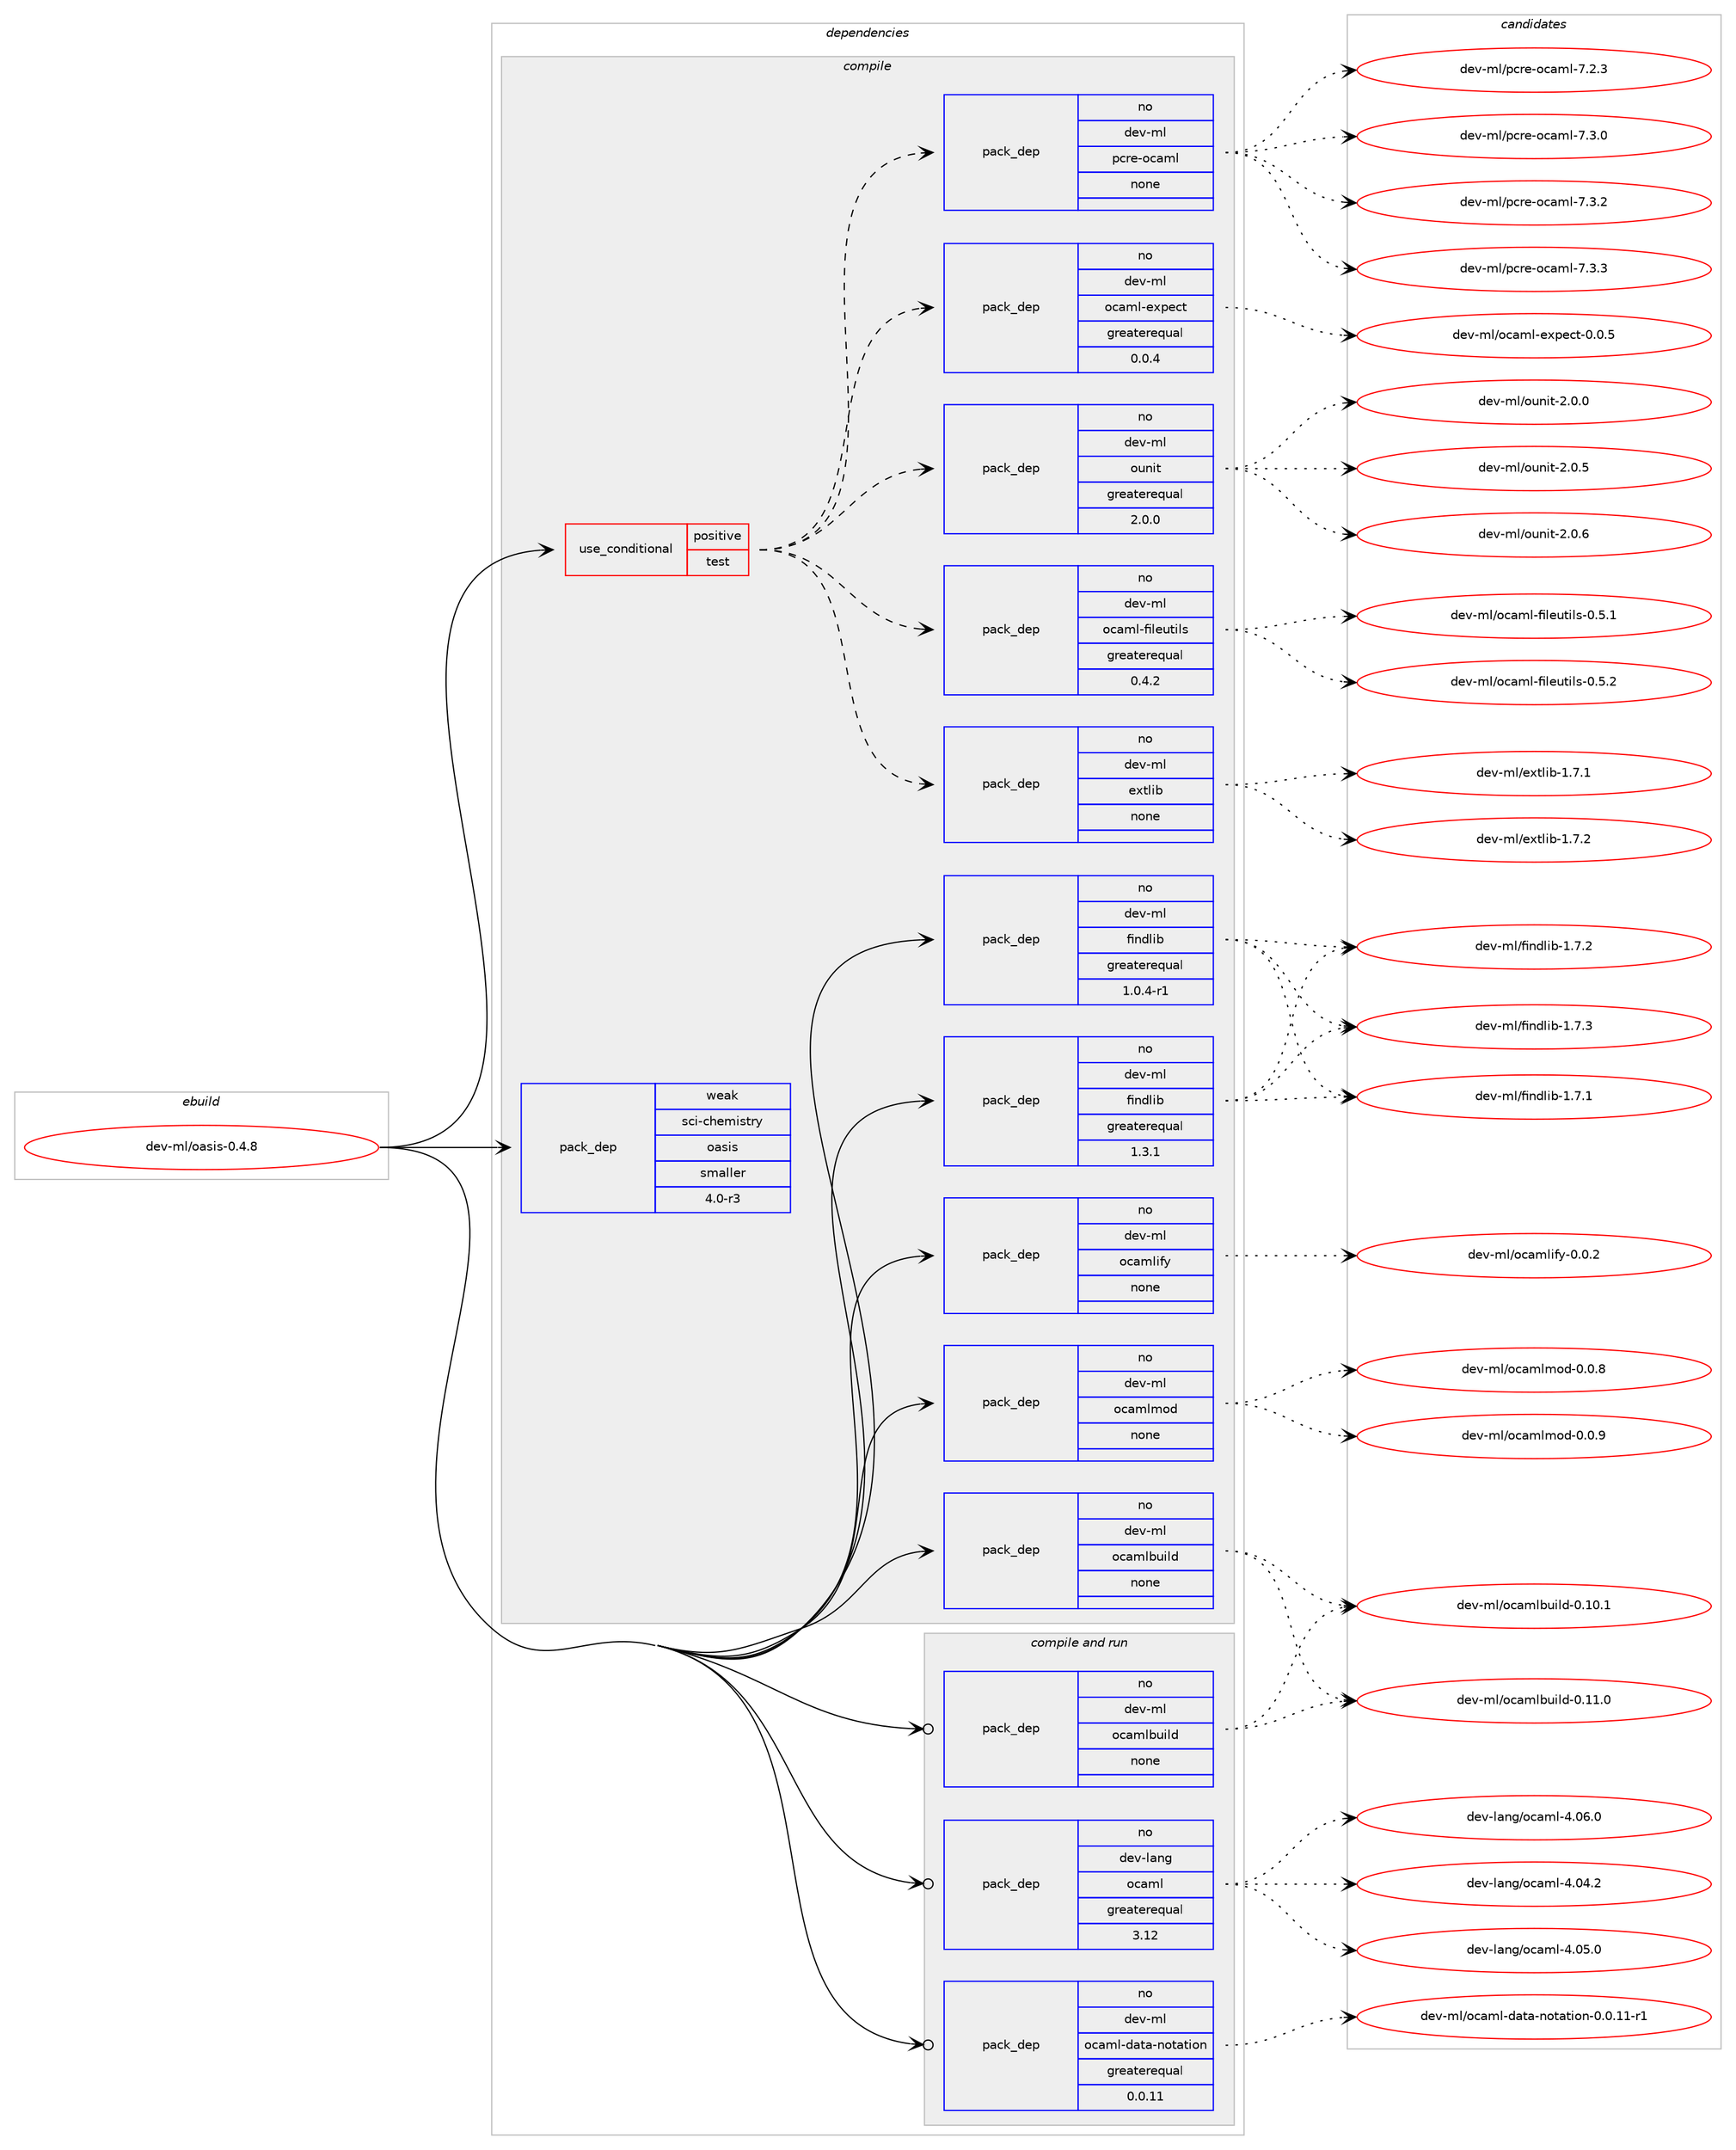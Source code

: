 digraph prolog {

# *************
# Graph options
# *************

newrank=true;
concentrate=true;
compound=true;
graph [rankdir=LR,fontname=Helvetica,fontsize=10,ranksep=1.5];#, ranksep=2.5, nodesep=0.2];
edge  [arrowhead=vee];
node  [fontname=Helvetica,fontsize=10];

# **********
# The ebuild
# **********

subgraph cluster_leftcol {
color=gray;
rank=same;
label=<<i>ebuild</i>>;
id [label="dev-ml/oasis-0.4.8", color=red, width=4, href="../dev-ml/oasis-0.4.8.svg"];
}

# ****************
# The dependencies
# ****************

subgraph cluster_midcol {
color=gray;
label=<<i>dependencies</i>>;
subgraph cluster_compile {
fillcolor="#eeeeee";
style=filled;
label=<<i>compile</i>>;
subgraph cond26524 {
dependency122938 [label=<<TABLE BORDER="0" CELLBORDER="1" CELLSPACING="0" CELLPADDING="4"><TR><TD ROWSPAN="3" CELLPADDING="10">use_conditional</TD></TR><TR><TD>positive</TD></TR><TR><TD>test</TD></TR></TABLE>>, shape=none, color=red];
subgraph pack92760 {
dependency122939 [label=<<TABLE BORDER="0" CELLBORDER="1" CELLSPACING="0" CELLPADDING="4" WIDTH="220"><TR><TD ROWSPAN="6" CELLPADDING="30">pack_dep</TD></TR><TR><TD WIDTH="110">no</TD></TR><TR><TD>dev-ml</TD></TR><TR><TD>ocaml-fileutils</TD></TR><TR><TD>greaterequal</TD></TR><TR><TD>0.4.2</TD></TR></TABLE>>, shape=none, color=blue];
}
dependency122938:e -> dependency122939:w [weight=20,style="dashed",arrowhead="vee"];
subgraph pack92761 {
dependency122940 [label=<<TABLE BORDER="0" CELLBORDER="1" CELLSPACING="0" CELLPADDING="4" WIDTH="220"><TR><TD ROWSPAN="6" CELLPADDING="30">pack_dep</TD></TR><TR><TD WIDTH="110">no</TD></TR><TR><TD>dev-ml</TD></TR><TR><TD>ounit</TD></TR><TR><TD>greaterequal</TD></TR><TR><TD>2.0.0</TD></TR></TABLE>>, shape=none, color=blue];
}
dependency122938:e -> dependency122940:w [weight=20,style="dashed",arrowhead="vee"];
subgraph pack92762 {
dependency122941 [label=<<TABLE BORDER="0" CELLBORDER="1" CELLSPACING="0" CELLPADDING="4" WIDTH="220"><TR><TD ROWSPAN="6" CELLPADDING="30">pack_dep</TD></TR><TR><TD WIDTH="110">no</TD></TR><TR><TD>dev-ml</TD></TR><TR><TD>ocaml-expect</TD></TR><TR><TD>greaterequal</TD></TR><TR><TD>0.0.4</TD></TR></TABLE>>, shape=none, color=blue];
}
dependency122938:e -> dependency122941:w [weight=20,style="dashed",arrowhead="vee"];
subgraph pack92763 {
dependency122942 [label=<<TABLE BORDER="0" CELLBORDER="1" CELLSPACING="0" CELLPADDING="4" WIDTH="220"><TR><TD ROWSPAN="6" CELLPADDING="30">pack_dep</TD></TR><TR><TD WIDTH="110">no</TD></TR><TR><TD>dev-ml</TD></TR><TR><TD>pcre-ocaml</TD></TR><TR><TD>none</TD></TR><TR><TD></TD></TR></TABLE>>, shape=none, color=blue];
}
dependency122938:e -> dependency122942:w [weight=20,style="dashed",arrowhead="vee"];
subgraph pack92764 {
dependency122943 [label=<<TABLE BORDER="0" CELLBORDER="1" CELLSPACING="0" CELLPADDING="4" WIDTH="220"><TR><TD ROWSPAN="6" CELLPADDING="30">pack_dep</TD></TR><TR><TD WIDTH="110">no</TD></TR><TR><TD>dev-ml</TD></TR><TR><TD>extlib</TD></TR><TR><TD>none</TD></TR><TR><TD></TD></TR></TABLE>>, shape=none, color=blue];
}
dependency122938:e -> dependency122943:w [weight=20,style="dashed",arrowhead="vee"];
}
id:e -> dependency122938:w [weight=20,style="solid",arrowhead="vee"];
subgraph pack92765 {
dependency122944 [label=<<TABLE BORDER="0" CELLBORDER="1" CELLSPACING="0" CELLPADDING="4" WIDTH="220"><TR><TD ROWSPAN="6" CELLPADDING="30">pack_dep</TD></TR><TR><TD WIDTH="110">no</TD></TR><TR><TD>dev-ml</TD></TR><TR><TD>findlib</TD></TR><TR><TD>greaterequal</TD></TR><TR><TD>1.0.4-r1</TD></TR></TABLE>>, shape=none, color=blue];
}
id:e -> dependency122944:w [weight=20,style="solid",arrowhead="vee"];
subgraph pack92766 {
dependency122945 [label=<<TABLE BORDER="0" CELLBORDER="1" CELLSPACING="0" CELLPADDING="4" WIDTH="220"><TR><TD ROWSPAN="6" CELLPADDING="30">pack_dep</TD></TR><TR><TD WIDTH="110">no</TD></TR><TR><TD>dev-ml</TD></TR><TR><TD>findlib</TD></TR><TR><TD>greaterequal</TD></TR><TR><TD>1.3.1</TD></TR></TABLE>>, shape=none, color=blue];
}
id:e -> dependency122945:w [weight=20,style="solid",arrowhead="vee"];
subgraph pack92767 {
dependency122946 [label=<<TABLE BORDER="0" CELLBORDER="1" CELLSPACING="0" CELLPADDING="4" WIDTH="220"><TR><TD ROWSPAN="6" CELLPADDING="30">pack_dep</TD></TR><TR><TD WIDTH="110">no</TD></TR><TR><TD>dev-ml</TD></TR><TR><TD>ocamlbuild</TD></TR><TR><TD>none</TD></TR><TR><TD></TD></TR></TABLE>>, shape=none, color=blue];
}
id:e -> dependency122946:w [weight=20,style="solid",arrowhead="vee"];
subgraph pack92768 {
dependency122947 [label=<<TABLE BORDER="0" CELLBORDER="1" CELLSPACING="0" CELLPADDING="4" WIDTH="220"><TR><TD ROWSPAN="6" CELLPADDING="30">pack_dep</TD></TR><TR><TD WIDTH="110">no</TD></TR><TR><TD>dev-ml</TD></TR><TR><TD>ocamlify</TD></TR><TR><TD>none</TD></TR><TR><TD></TD></TR></TABLE>>, shape=none, color=blue];
}
id:e -> dependency122947:w [weight=20,style="solid",arrowhead="vee"];
subgraph pack92769 {
dependency122948 [label=<<TABLE BORDER="0" CELLBORDER="1" CELLSPACING="0" CELLPADDING="4" WIDTH="220"><TR><TD ROWSPAN="6" CELLPADDING="30">pack_dep</TD></TR><TR><TD WIDTH="110">no</TD></TR><TR><TD>dev-ml</TD></TR><TR><TD>ocamlmod</TD></TR><TR><TD>none</TD></TR><TR><TD></TD></TR></TABLE>>, shape=none, color=blue];
}
id:e -> dependency122948:w [weight=20,style="solid",arrowhead="vee"];
subgraph pack92770 {
dependency122949 [label=<<TABLE BORDER="0" CELLBORDER="1" CELLSPACING="0" CELLPADDING="4" WIDTH="220"><TR><TD ROWSPAN="6" CELLPADDING="30">pack_dep</TD></TR><TR><TD WIDTH="110">weak</TD></TR><TR><TD>sci-chemistry</TD></TR><TR><TD>oasis</TD></TR><TR><TD>smaller</TD></TR><TR><TD>4.0-r3</TD></TR></TABLE>>, shape=none, color=blue];
}
id:e -> dependency122949:w [weight=20,style="solid",arrowhead="vee"];
}
subgraph cluster_compileandrun {
fillcolor="#eeeeee";
style=filled;
label=<<i>compile and run</i>>;
subgraph pack92771 {
dependency122950 [label=<<TABLE BORDER="0" CELLBORDER="1" CELLSPACING="0" CELLPADDING="4" WIDTH="220"><TR><TD ROWSPAN="6" CELLPADDING="30">pack_dep</TD></TR><TR><TD WIDTH="110">no</TD></TR><TR><TD>dev-lang</TD></TR><TR><TD>ocaml</TD></TR><TR><TD>greaterequal</TD></TR><TR><TD>3.12</TD></TR></TABLE>>, shape=none, color=blue];
}
id:e -> dependency122950:w [weight=20,style="solid",arrowhead="odotvee"];
subgraph pack92772 {
dependency122951 [label=<<TABLE BORDER="0" CELLBORDER="1" CELLSPACING="0" CELLPADDING="4" WIDTH="220"><TR><TD ROWSPAN="6" CELLPADDING="30">pack_dep</TD></TR><TR><TD WIDTH="110">no</TD></TR><TR><TD>dev-ml</TD></TR><TR><TD>ocaml-data-notation</TD></TR><TR><TD>greaterequal</TD></TR><TR><TD>0.0.11</TD></TR></TABLE>>, shape=none, color=blue];
}
id:e -> dependency122951:w [weight=20,style="solid",arrowhead="odotvee"];
subgraph pack92773 {
dependency122952 [label=<<TABLE BORDER="0" CELLBORDER="1" CELLSPACING="0" CELLPADDING="4" WIDTH="220"><TR><TD ROWSPAN="6" CELLPADDING="30">pack_dep</TD></TR><TR><TD WIDTH="110">no</TD></TR><TR><TD>dev-ml</TD></TR><TR><TD>ocamlbuild</TD></TR><TR><TD>none</TD></TR><TR><TD></TD></TR></TABLE>>, shape=none, color=blue];
}
id:e -> dependency122952:w [weight=20,style="solid",arrowhead="odotvee"];
}
subgraph cluster_run {
fillcolor="#eeeeee";
style=filled;
label=<<i>run</i>>;
}
}

# **************
# The candidates
# **************

subgraph cluster_choices {
rank=same;
color=gray;
label=<<i>candidates</i>>;

subgraph choice92760 {
color=black;
nodesep=1;
choice1001011184510910847111999710910845102105108101117116105108115454846534649 [label="dev-ml/ocaml-fileutils-0.5.1", color=red, width=4,href="../dev-ml/ocaml-fileutils-0.5.1.svg"];
choice1001011184510910847111999710910845102105108101117116105108115454846534650 [label="dev-ml/ocaml-fileutils-0.5.2", color=red, width=4,href="../dev-ml/ocaml-fileutils-0.5.2.svg"];
dependency122939:e -> choice1001011184510910847111999710910845102105108101117116105108115454846534649:w [style=dotted,weight="100"];
dependency122939:e -> choice1001011184510910847111999710910845102105108101117116105108115454846534650:w [style=dotted,weight="100"];
}
subgraph choice92761 {
color=black;
nodesep=1;
choice1001011184510910847111117110105116455046484648 [label="dev-ml/ounit-2.0.0", color=red, width=4,href="../dev-ml/ounit-2.0.0.svg"];
choice1001011184510910847111117110105116455046484653 [label="dev-ml/ounit-2.0.5", color=red, width=4,href="../dev-ml/ounit-2.0.5.svg"];
choice1001011184510910847111117110105116455046484654 [label="dev-ml/ounit-2.0.6", color=red, width=4,href="../dev-ml/ounit-2.0.6.svg"];
dependency122940:e -> choice1001011184510910847111117110105116455046484648:w [style=dotted,weight="100"];
dependency122940:e -> choice1001011184510910847111117110105116455046484653:w [style=dotted,weight="100"];
dependency122940:e -> choice1001011184510910847111117110105116455046484654:w [style=dotted,weight="100"];
}
subgraph choice92762 {
color=black;
nodesep=1;
choice100101118451091084711199971091084510112011210199116454846484653 [label="dev-ml/ocaml-expect-0.0.5", color=red, width=4,href="../dev-ml/ocaml-expect-0.0.5.svg"];
dependency122941:e -> choice100101118451091084711199971091084510112011210199116454846484653:w [style=dotted,weight="100"];
}
subgraph choice92763 {
color=black;
nodesep=1;
choice100101118451091084711299114101451119997109108455546504651 [label="dev-ml/pcre-ocaml-7.2.3", color=red, width=4,href="../dev-ml/pcre-ocaml-7.2.3.svg"];
choice100101118451091084711299114101451119997109108455546514648 [label="dev-ml/pcre-ocaml-7.3.0", color=red, width=4,href="../dev-ml/pcre-ocaml-7.3.0.svg"];
choice100101118451091084711299114101451119997109108455546514650 [label="dev-ml/pcre-ocaml-7.3.2", color=red, width=4,href="../dev-ml/pcre-ocaml-7.3.2.svg"];
choice100101118451091084711299114101451119997109108455546514651 [label="dev-ml/pcre-ocaml-7.3.3", color=red, width=4,href="../dev-ml/pcre-ocaml-7.3.3.svg"];
dependency122942:e -> choice100101118451091084711299114101451119997109108455546504651:w [style=dotted,weight="100"];
dependency122942:e -> choice100101118451091084711299114101451119997109108455546514648:w [style=dotted,weight="100"];
dependency122942:e -> choice100101118451091084711299114101451119997109108455546514650:w [style=dotted,weight="100"];
dependency122942:e -> choice100101118451091084711299114101451119997109108455546514651:w [style=dotted,weight="100"];
}
subgraph choice92764 {
color=black;
nodesep=1;
choice100101118451091084710112011610810598454946554649 [label="dev-ml/extlib-1.7.1", color=red, width=4,href="../dev-ml/extlib-1.7.1.svg"];
choice100101118451091084710112011610810598454946554650 [label="dev-ml/extlib-1.7.2", color=red, width=4,href="../dev-ml/extlib-1.7.2.svg"];
dependency122943:e -> choice100101118451091084710112011610810598454946554649:w [style=dotted,weight="100"];
dependency122943:e -> choice100101118451091084710112011610810598454946554650:w [style=dotted,weight="100"];
}
subgraph choice92765 {
color=black;
nodesep=1;
choice100101118451091084710210511010010810598454946554649 [label="dev-ml/findlib-1.7.1", color=red, width=4,href="../dev-ml/findlib-1.7.1.svg"];
choice100101118451091084710210511010010810598454946554650 [label="dev-ml/findlib-1.7.2", color=red, width=4,href="../dev-ml/findlib-1.7.2.svg"];
choice100101118451091084710210511010010810598454946554651 [label="dev-ml/findlib-1.7.3", color=red, width=4,href="../dev-ml/findlib-1.7.3.svg"];
dependency122944:e -> choice100101118451091084710210511010010810598454946554649:w [style=dotted,weight="100"];
dependency122944:e -> choice100101118451091084710210511010010810598454946554650:w [style=dotted,weight="100"];
dependency122944:e -> choice100101118451091084710210511010010810598454946554651:w [style=dotted,weight="100"];
}
subgraph choice92766 {
color=black;
nodesep=1;
choice100101118451091084710210511010010810598454946554649 [label="dev-ml/findlib-1.7.1", color=red, width=4,href="../dev-ml/findlib-1.7.1.svg"];
choice100101118451091084710210511010010810598454946554650 [label="dev-ml/findlib-1.7.2", color=red, width=4,href="../dev-ml/findlib-1.7.2.svg"];
choice100101118451091084710210511010010810598454946554651 [label="dev-ml/findlib-1.7.3", color=red, width=4,href="../dev-ml/findlib-1.7.3.svg"];
dependency122945:e -> choice100101118451091084710210511010010810598454946554649:w [style=dotted,weight="100"];
dependency122945:e -> choice100101118451091084710210511010010810598454946554650:w [style=dotted,weight="100"];
dependency122945:e -> choice100101118451091084710210511010010810598454946554651:w [style=dotted,weight="100"];
}
subgraph choice92767 {
color=black;
nodesep=1;
choice100101118451091084711199971091089811710510810045484649484649 [label="dev-ml/ocamlbuild-0.10.1", color=red, width=4,href="../dev-ml/ocamlbuild-0.10.1.svg"];
choice100101118451091084711199971091089811710510810045484649494648 [label="dev-ml/ocamlbuild-0.11.0", color=red, width=4,href="../dev-ml/ocamlbuild-0.11.0.svg"];
dependency122946:e -> choice100101118451091084711199971091089811710510810045484649484649:w [style=dotted,weight="100"];
dependency122946:e -> choice100101118451091084711199971091089811710510810045484649494648:w [style=dotted,weight="100"];
}
subgraph choice92768 {
color=black;
nodesep=1;
choice10010111845109108471119997109108105102121454846484650 [label="dev-ml/ocamlify-0.0.2", color=red, width=4,href="../dev-ml/ocamlify-0.0.2.svg"];
dependency122947:e -> choice10010111845109108471119997109108105102121454846484650:w [style=dotted,weight="100"];
}
subgraph choice92769 {
color=black;
nodesep=1;
choice10010111845109108471119997109108109111100454846484656 [label="dev-ml/ocamlmod-0.0.8", color=red, width=4,href="../dev-ml/ocamlmod-0.0.8.svg"];
choice10010111845109108471119997109108109111100454846484657 [label="dev-ml/ocamlmod-0.0.9", color=red, width=4,href="../dev-ml/ocamlmod-0.0.9.svg"];
dependency122948:e -> choice10010111845109108471119997109108109111100454846484656:w [style=dotted,weight="100"];
dependency122948:e -> choice10010111845109108471119997109108109111100454846484657:w [style=dotted,weight="100"];
}
subgraph choice92770 {
color=black;
nodesep=1;
}
subgraph choice92771 {
color=black;
nodesep=1;
choice100101118451089711010347111999710910845524648524650 [label="dev-lang/ocaml-4.04.2", color=red, width=4,href="../dev-lang/ocaml-4.04.2.svg"];
choice100101118451089711010347111999710910845524648534648 [label="dev-lang/ocaml-4.05.0", color=red, width=4,href="../dev-lang/ocaml-4.05.0.svg"];
choice100101118451089711010347111999710910845524648544648 [label="dev-lang/ocaml-4.06.0", color=red, width=4,href="../dev-lang/ocaml-4.06.0.svg"];
dependency122950:e -> choice100101118451089711010347111999710910845524648524650:w [style=dotted,weight="100"];
dependency122950:e -> choice100101118451089711010347111999710910845524648534648:w [style=dotted,weight="100"];
dependency122950:e -> choice100101118451089711010347111999710910845524648544648:w [style=dotted,weight="100"];
}
subgraph choice92772 {
color=black;
nodesep=1;
choice100101118451091084711199971091084510097116974511011111697116105111110454846484649494511449 [label="dev-ml/ocaml-data-notation-0.0.11-r1", color=red, width=4,href="../dev-ml/ocaml-data-notation-0.0.11-r1.svg"];
dependency122951:e -> choice100101118451091084711199971091084510097116974511011111697116105111110454846484649494511449:w [style=dotted,weight="100"];
}
subgraph choice92773 {
color=black;
nodesep=1;
choice100101118451091084711199971091089811710510810045484649484649 [label="dev-ml/ocamlbuild-0.10.1", color=red, width=4,href="../dev-ml/ocamlbuild-0.10.1.svg"];
choice100101118451091084711199971091089811710510810045484649494648 [label="dev-ml/ocamlbuild-0.11.0", color=red, width=4,href="../dev-ml/ocamlbuild-0.11.0.svg"];
dependency122952:e -> choice100101118451091084711199971091089811710510810045484649484649:w [style=dotted,weight="100"];
dependency122952:e -> choice100101118451091084711199971091089811710510810045484649494648:w [style=dotted,weight="100"];
}
}

}
